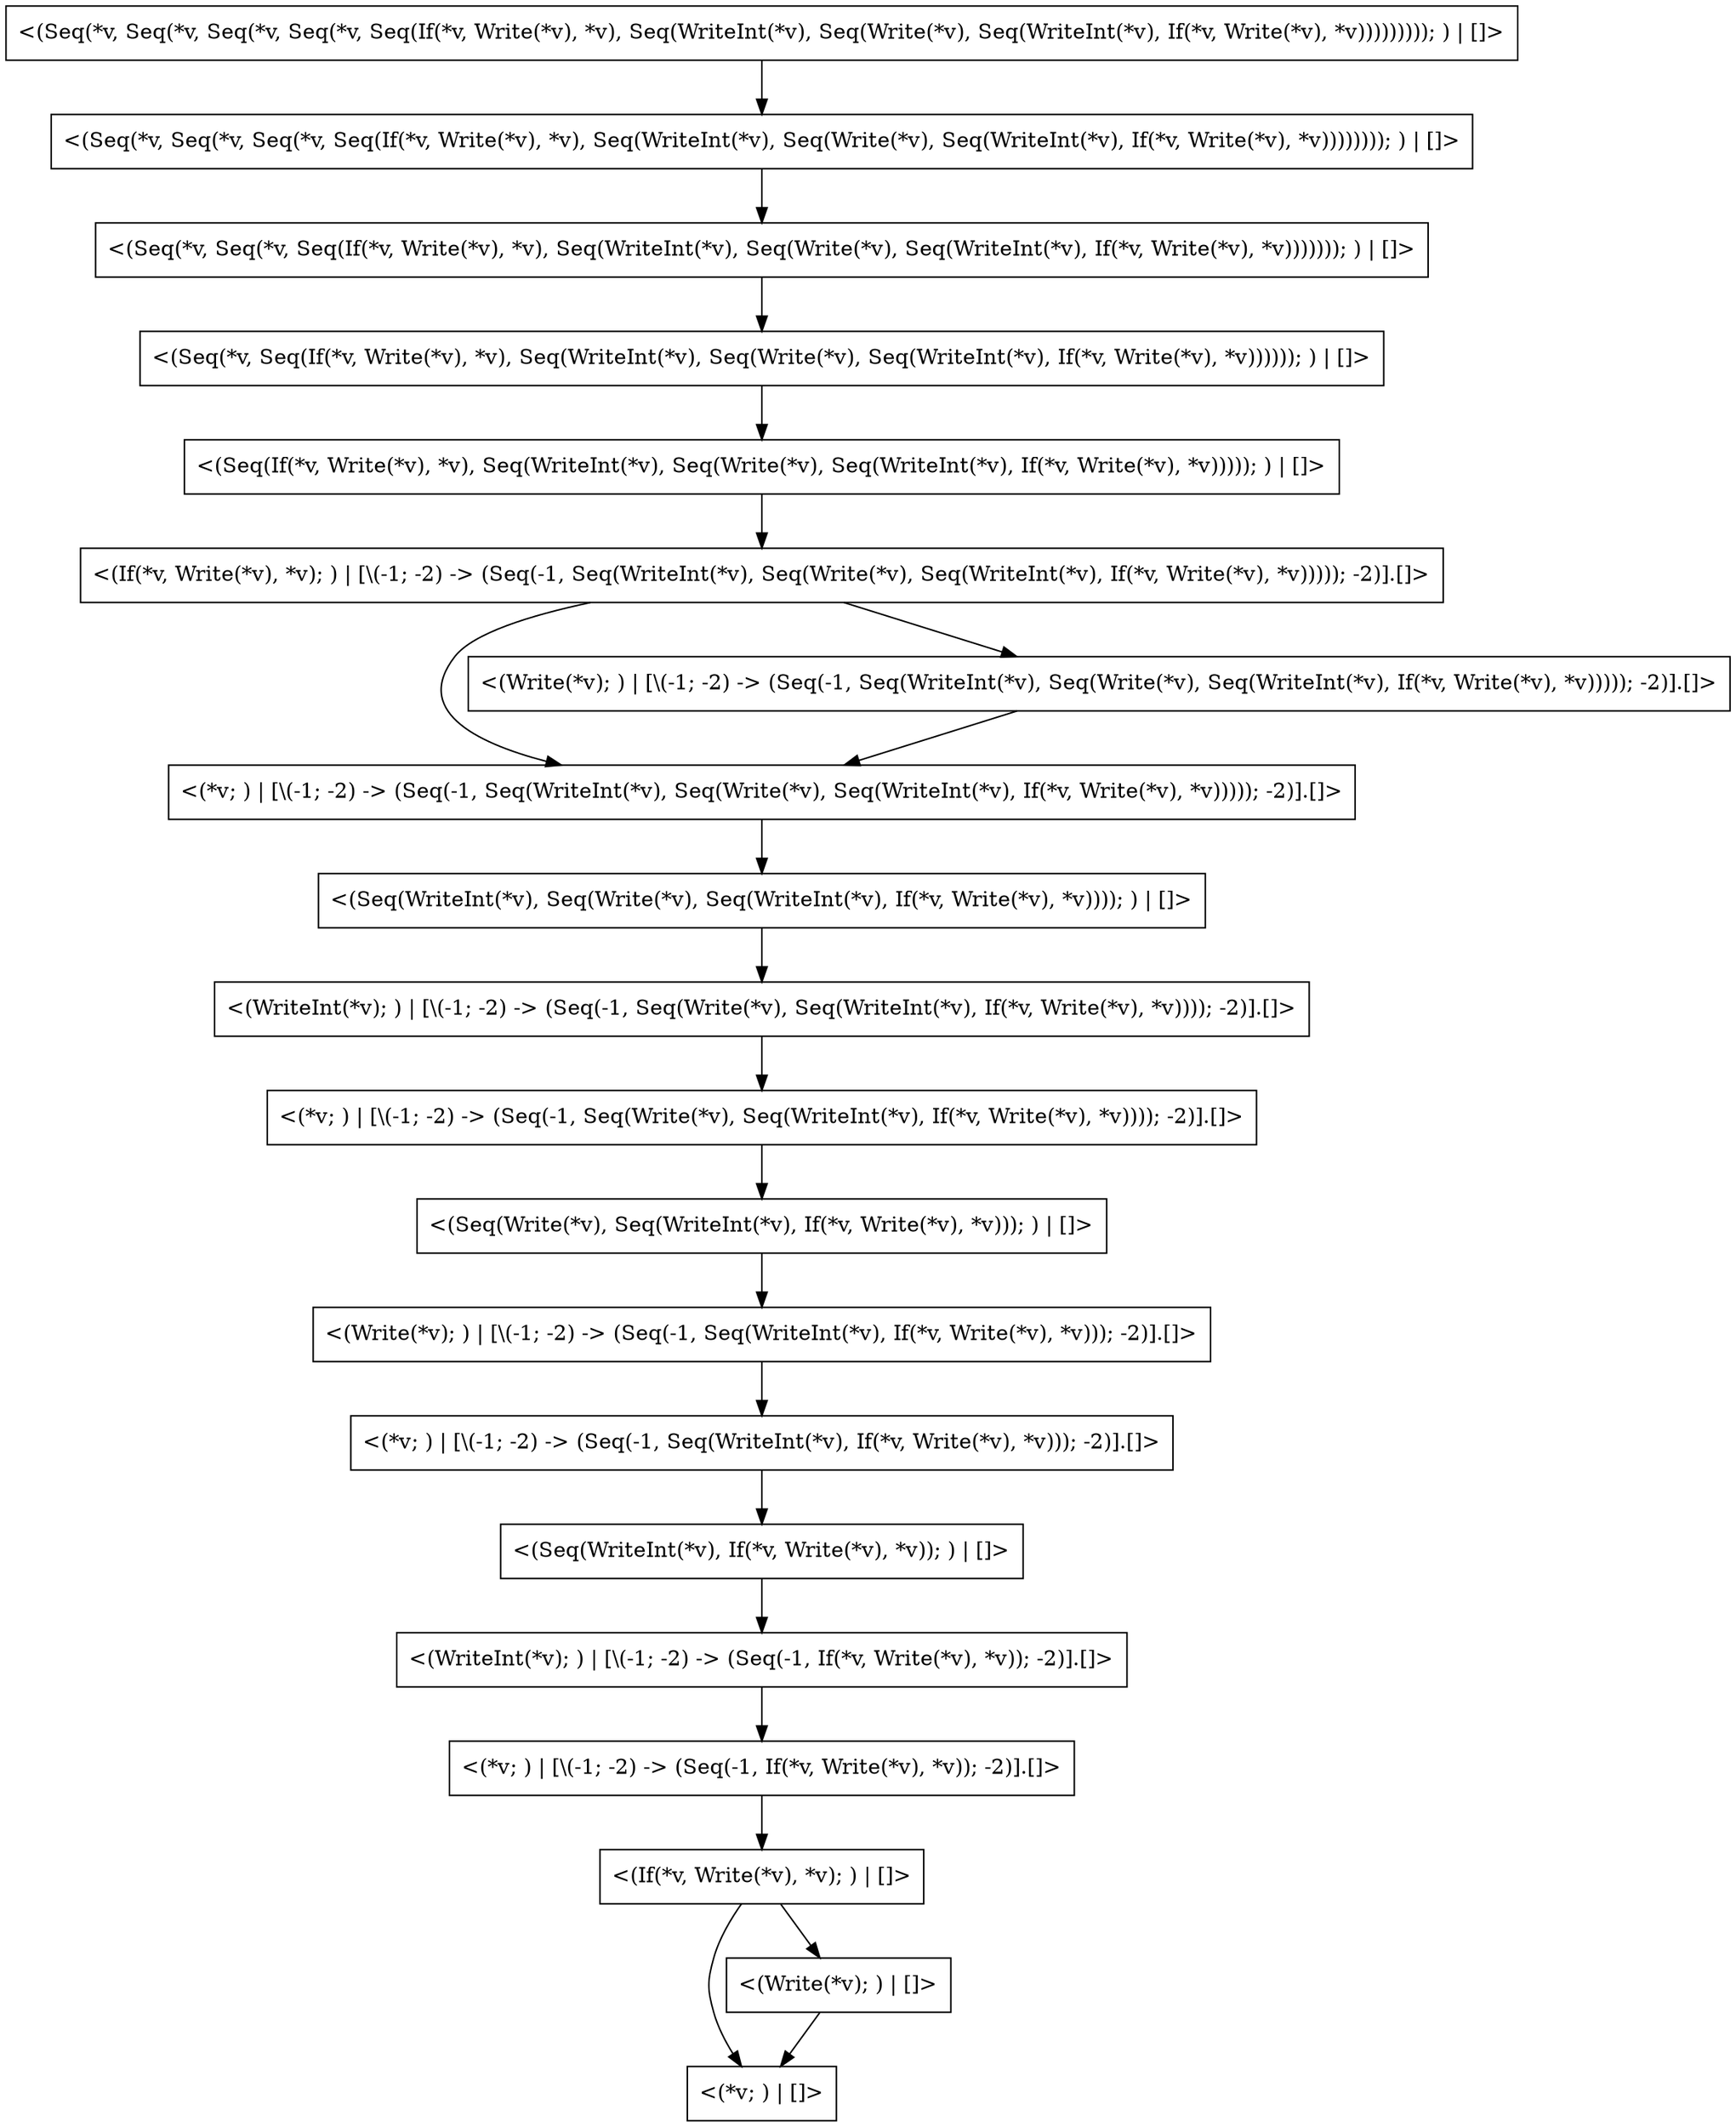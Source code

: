 digraph {
    0 [label="<(*v; ) | []>"
      ,shape=box];
    1 [label="<(Seq(*v, Seq(*v, Seq(*v, Seq(If(*v, Write(*v), *v), Seq(WriteInt(*v), Seq(Write(*v), Seq(WriteInt(*v), If(*v, Write(*v), *v)))))))); ) | []>"
      ,shape=box];
    2 [label="<(Seq(Write(*v), Seq(WriteInt(*v), If(*v, Write(*v), *v))); ) | []>"
      ,shape=box];
    3 [label="<(*v; ) | [\\(-1; -2) -> (Seq(-1, Seq(WriteInt(*v), Seq(Write(*v), Seq(WriteInt(*v), If(*v, Write(*v), *v))))); -2)].[]>"
      ,shape=box];
    4 [label="<(*v; ) | [\\(-1; -2) -> (Seq(-1, If(*v, Write(*v), *v)); -2)].[]>"
      ,shape=box];
    5 [label="<(Write(*v); ) | []>"
      ,shape=box];
    6 [label="<(Write(*v); ) | [\\(-1; -2) -> (Seq(-1, Seq(WriteInt(*v), Seq(Write(*v), Seq(WriteInt(*v), If(*v, Write(*v), *v))))); -2)].[]>"
      ,shape=box];
    7 [label="<(Seq(*v, Seq(*v, Seq(If(*v, Write(*v), *v), Seq(WriteInt(*v), Seq(Write(*v), Seq(WriteInt(*v), If(*v, Write(*v), *v))))))); ) | []>"
      ,shape=box];
    8 [label="<(WriteInt(*v); ) | [\\(-1; -2) -> (Seq(-1, If(*v, Write(*v), *v)); -2)].[]>"
      ,shape=box];
    9 [label="<(If(*v, Write(*v), *v); ) | [\\(-1; -2) -> (Seq(-1, Seq(WriteInt(*v), Seq(Write(*v), Seq(WriteInt(*v), If(*v, Write(*v), *v))))); -2)].[]>"
      ,shape=box];
    10 [label="<(Seq(WriteInt(*v), If(*v, Write(*v), *v)); ) | []>"
       ,shape=box];
    11 [label="<(Seq(WriteInt(*v), Seq(Write(*v), Seq(WriteInt(*v), If(*v, Write(*v), *v)))); ) | []>"
       ,shape=box];
    12 [label="<(If(*v, Write(*v), *v); ) | []>"
       ,shape=box];
    13 [label="<(Seq(*v, Seq(If(*v, Write(*v), *v), Seq(WriteInt(*v), Seq(Write(*v), Seq(WriteInt(*v), If(*v, Write(*v), *v)))))); ) | []>"
       ,shape=box];
    14 [label="<(WriteInt(*v); ) | [\\(-1; -2) -> (Seq(-1, Seq(Write(*v), Seq(WriteInt(*v), If(*v, Write(*v), *v)))); -2)].[]>"
       ,shape=box];
    15 [label="<(*v; ) | [\\(-1; -2) -> (Seq(-1, Seq(Write(*v), Seq(WriteInt(*v), If(*v, Write(*v), *v)))); -2)].[]>"
       ,shape=box];
    16 [label="<(Seq(If(*v, Write(*v), *v), Seq(WriteInt(*v), Seq(Write(*v), Seq(WriteInt(*v), If(*v, Write(*v), *v))))); ) | []>"
       ,shape=box];
    17 [label="<(Seq(*v, Seq(*v, Seq(*v, Seq(*v, Seq(If(*v, Write(*v), *v), Seq(WriteInt(*v), Seq(Write(*v), Seq(WriteInt(*v), If(*v, Write(*v), *v))))))))); ) | []>"
       ,shape=box];
    18 [label="<(*v; ) | [\\(-1; -2) -> (Seq(-1, Seq(WriteInt(*v), If(*v, Write(*v), *v))); -2)].[]>"
       ,shape=box];
    19 [label="<(Write(*v); ) | [\\(-1; -2) -> (Seq(-1, Seq(WriteInt(*v), If(*v, Write(*v), *v))); -2)].[]>"
       ,shape=box];
    1 -> 7 [label="",shape=box];
    2 -> 19 [label="",shape=box];
    3 -> 11 [label="",shape=box];
    4 -> 12 [label="",shape=box];
    5 -> 0 [label="",shape=box];
    6 -> 3 [label="",shape=box];
    7 -> 13 [label="",shape=box];
    8 -> 4 [label="",shape=box];
    9 -> 3 [label="",shape=box];
    9 -> 6 [label="",shape=box];
    10 -> 8 [label="",shape=box];
    11 -> 14 [label="",shape=box];
    12 -> 0 [label="",shape=box];
    12 -> 5 [label="",shape=box];
    13 -> 16 [label="",shape=box];
    14 -> 15 [label="",shape=box];
    15 -> 2 [label="",shape=box];
    16 -> 9 [label="",shape=box];
    17 -> 1 [label="",shape=box];
    18 -> 10 [label="",shape=box];
    19 -> 18 [label="",shape=box];
}
